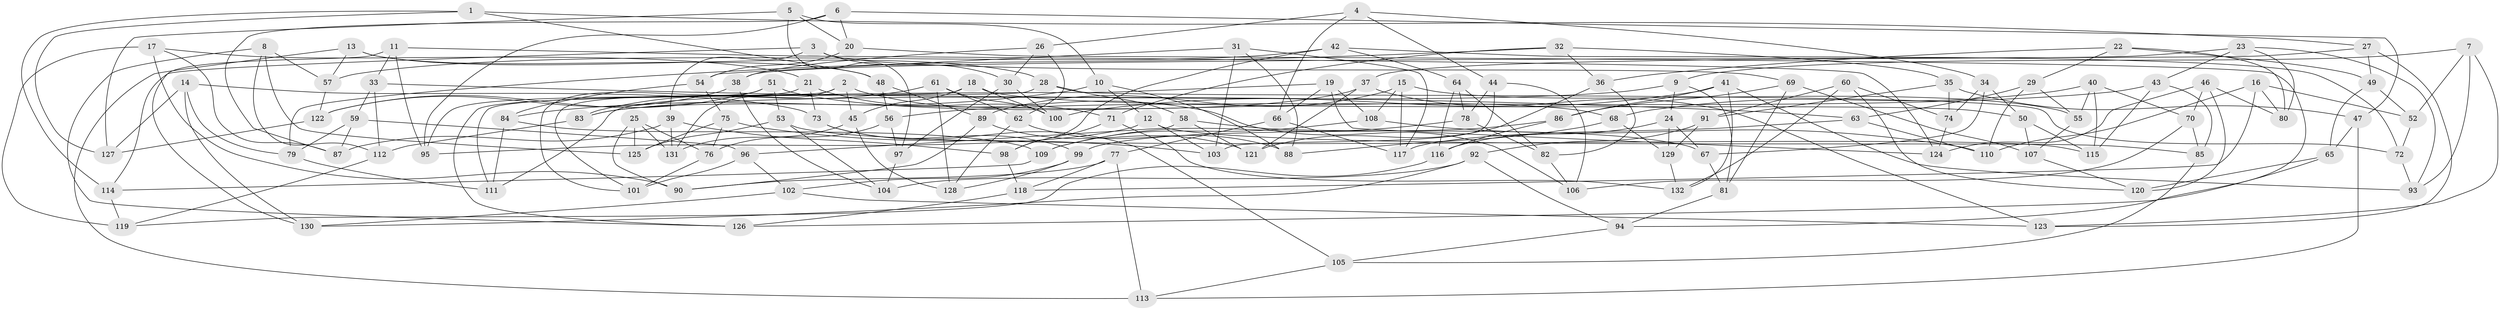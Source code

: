 // coarse degree distribution, {4: 0.2564102564102564, 3: 0.1794871794871795, 5: 0.10256410256410256, 9: 0.10256410256410256, 6: 0.1282051282051282, 11: 0.05128205128205128, 10: 0.02564102564102564, 12: 0.02564102564102564, 7: 0.07692307692307693, 15: 0.05128205128205128}
// Generated by graph-tools (version 1.1) at 2025/02/03/04/25 22:02:09]
// undirected, 132 vertices, 264 edges
graph export_dot {
graph [start="1"]
  node [color=gray90,style=filled];
  1;
  2;
  3;
  4;
  5;
  6;
  7;
  8;
  9;
  10;
  11;
  12;
  13;
  14;
  15;
  16;
  17;
  18;
  19;
  20;
  21;
  22;
  23;
  24;
  25;
  26;
  27;
  28;
  29;
  30;
  31;
  32;
  33;
  34;
  35;
  36;
  37;
  38;
  39;
  40;
  41;
  42;
  43;
  44;
  45;
  46;
  47;
  48;
  49;
  50;
  51;
  52;
  53;
  54;
  55;
  56;
  57;
  58;
  59;
  60;
  61;
  62;
  63;
  64;
  65;
  66;
  67;
  68;
  69;
  70;
  71;
  72;
  73;
  74;
  75;
  76;
  77;
  78;
  79;
  80;
  81;
  82;
  83;
  84;
  85;
  86;
  87;
  88;
  89;
  90;
  91;
  92;
  93;
  94;
  95;
  96;
  97;
  98;
  99;
  100;
  101;
  102;
  103;
  104;
  105;
  106;
  107;
  108;
  109;
  110;
  111;
  112;
  113;
  114;
  115;
  116;
  117;
  118;
  119;
  120;
  121;
  122;
  123;
  124;
  125;
  126;
  127;
  128;
  129;
  130;
  131;
  132;
  1 -- 127;
  1 -- 27;
  1 -- 114;
  1 -- 48;
  2 -- 106;
  2 -- 101;
  2 -- 45;
  2 -- 131;
  3 -- 39;
  3 -- 69;
  3 -- 114;
  3 -- 30;
  4 -- 34;
  4 -- 26;
  4 -- 44;
  4 -- 66;
  5 -- 127;
  5 -- 20;
  5 -- 97;
  5 -- 10;
  6 -- 47;
  6 -- 87;
  6 -- 95;
  6 -- 20;
  7 -- 9;
  7 -- 123;
  7 -- 52;
  7 -- 93;
  8 -- 112;
  8 -- 125;
  8 -- 126;
  8 -- 57;
  9 -- 83;
  9 -- 24;
  9 -- 81;
  10 -- 12;
  10 -- 88;
  10 -- 84;
  11 -- 33;
  11 -- 130;
  11 -- 124;
  11 -- 95;
  12 -- 85;
  12 -- 103;
  12 -- 95;
  13 -- 57;
  13 -- 48;
  13 -- 28;
  13 -- 113;
  14 -- 127;
  14 -- 130;
  14 -- 79;
  14 -- 73;
  15 -- 89;
  15 -- 55;
  15 -- 117;
  15 -- 108;
  16 -- 110;
  16 -- 118;
  16 -- 80;
  16 -- 52;
  17 -- 21;
  17 -- 87;
  17 -- 119;
  17 -- 90;
  18 -- 100;
  18 -- 50;
  18 -- 45;
  18 -- 126;
  19 -- 66;
  19 -- 124;
  19 -- 111;
  19 -- 108;
  20 -- 54;
  20 -- 94;
  21 -- 95;
  21 -- 73;
  21 -- 71;
  22 -- 29;
  22 -- 49;
  22 -- 80;
  22 -- 36;
  23 -- 43;
  23 -- 93;
  23 -- 37;
  23 -- 80;
  24 -- 129;
  24 -- 116;
  24 -- 67;
  25 -- 131;
  25 -- 125;
  25 -- 90;
  25 -- 76;
  26 -- 38;
  26 -- 30;
  26 -- 62;
  27 -- 123;
  27 -- 49;
  27 -- 38;
  28 -- 72;
  28 -- 111;
  28 -- 58;
  29 -- 55;
  29 -- 110;
  29 -- 63;
  30 -- 100;
  30 -- 97;
  31 -- 117;
  31 -- 88;
  31 -- 103;
  31 -- 54;
  32 -- 35;
  32 -- 36;
  32 -- 71;
  32 -- 79;
  33 -- 112;
  33 -- 59;
  33 -- 63;
  34 -- 74;
  34 -- 50;
  34 -- 67;
  35 -- 47;
  35 -- 74;
  35 -- 91;
  36 -- 82;
  36 -- 121;
  37 -- 83;
  37 -- 123;
  37 -- 121;
  38 -- 122;
  38 -- 104;
  39 -- 131;
  39 -- 98;
  39 -- 87;
  40 -- 70;
  40 -- 115;
  40 -- 68;
  40 -- 55;
  41 -- 93;
  41 -- 100;
  41 -- 86;
  41 -- 132;
  42 -- 57;
  42 -- 64;
  42 -- 98;
  42 -- 72;
  43 -- 115;
  43 -- 85;
  43 -- 56;
  44 -- 78;
  44 -- 106;
  44 -- 103;
  45 -- 128;
  45 -- 131;
  46 -- 70;
  46 -- 120;
  46 -- 124;
  46 -- 80;
  47 -- 113;
  47 -- 65;
  48 -- 89;
  48 -- 56;
  49 -- 52;
  49 -- 65;
  50 -- 107;
  50 -- 115;
  51 -- 68;
  51 -- 122;
  51 -- 101;
  51 -- 53;
  52 -- 72;
  53 -- 125;
  53 -- 115;
  53 -- 104;
  54 -- 75;
  54 -- 84;
  55 -- 107;
  56 -- 97;
  56 -- 76;
  57 -- 122;
  58 -- 96;
  58 -- 67;
  58 -- 121;
  59 -- 79;
  59 -- 96;
  59 -- 87;
  60 -- 91;
  60 -- 120;
  60 -- 74;
  60 -- 132;
  61 -- 83;
  61 -- 128;
  61 -- 62;
  61 -- 100;
  62 -- 88;
  62 -- 128;
  63 -- 117;
  63 -- 110;
  64 -- 116;
  64 -- 78;
  64 -- 82;
  65 -- 126;
  65 -- 120;
  66 -- 77;
  66 -- 117;
  67 -- 81;
  68 -- 129;
  68 -- 88;
  69 -- 107;
  69 -- 86;
  69 -- 81;
  70 -- 106;
  70 -- 85;
  71 -- 98;
  71 -- 132;
  72 -- 93;
  73 -- 105;
  73 -- 99;
  74 -- 124;
  75 -- 76;
  75 -- 125;
  75 -- 103;
  76 -- 101;
  77 -- 90;
  77 -- 113;
  77 -- 118;
  78 -- 109;
  78 -- 82;
  79 -- 111;
  81 -- 94;
  82 -- 106;
  83 -- 112;
  84 -- 109;
  84 -- 111;
  85 -- 105;
  86 -- 116;
  86 -- 99;
  89 -- 121;
  89 -- 90;
  91 -- 129;
  91 -- 92;
  92 -- 94;
  92 -- 104;
  92 -- 130;
  94 -- 105;
  96 -- 101;
  96 -- 102;
  97 -- 104;
  98 -- 118;
  99 -- 102;
  99 -- 128;
  102 -- 123;
  102 -- 130;
  105 -- 113;
  107 -- 120;
  108 -- 109;
  108 -- 110;
  109 -- 114;
  112 -- 119;
  114 -- 119;
  116 -- 119;
  118 -- 126;
  122 -- 127;
  129 -- 132;
}
